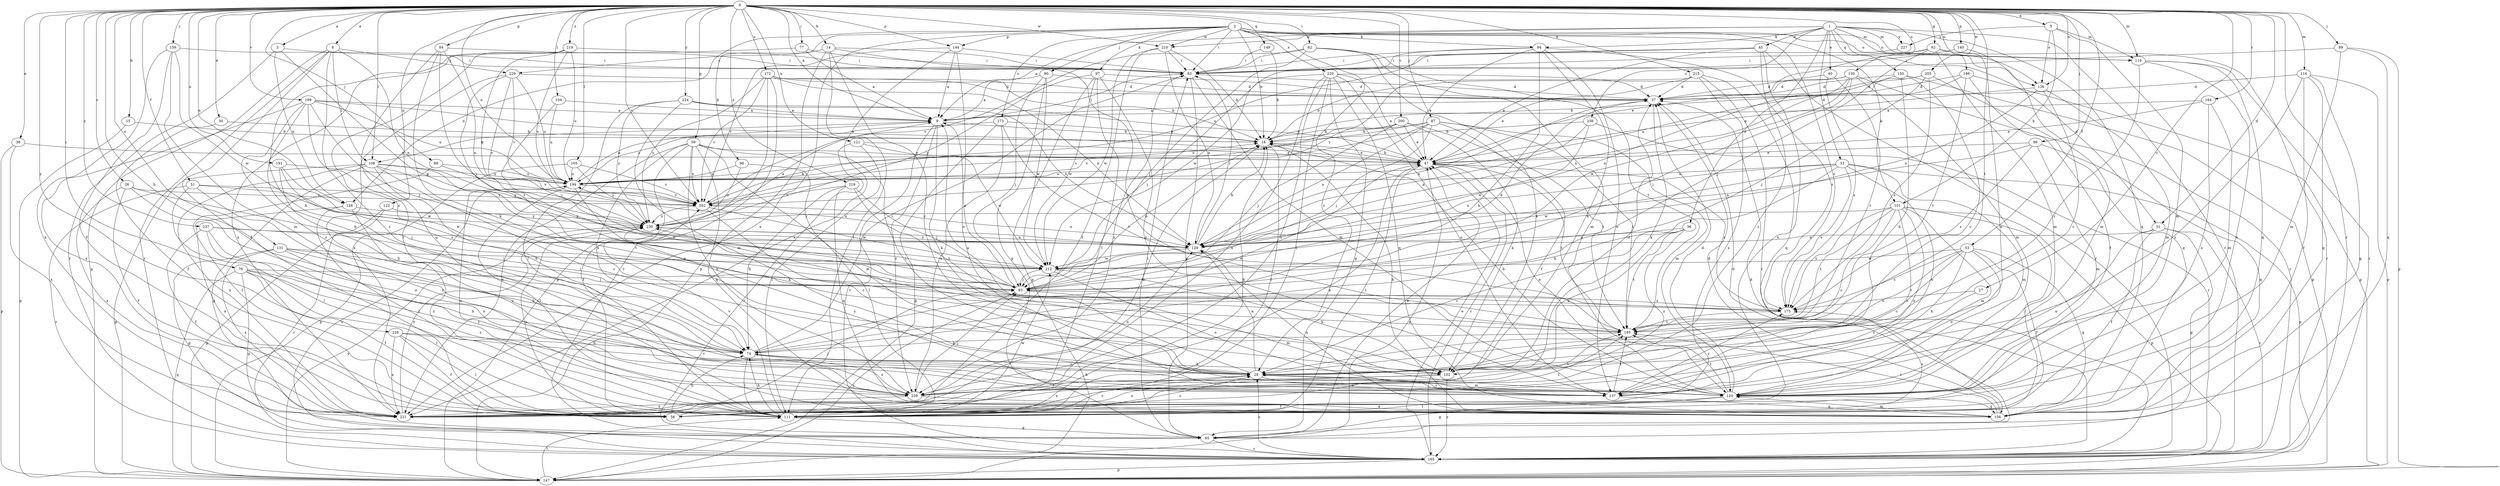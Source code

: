 strict digraph  {
0;
1;
2;
3;
5;
8;
9;
14;
15;
18;
26;
27;
28;
30;
31;
33;
36;
37;
38;
40;
45;
47;
51;
53;
56;
59;
62;
64;
65;
74;
76;
77;
82;
83;
86;
87;
88;
89;
90;
93;
94;
97;
98;
101;
102;
104;
105;
108;
111;
116;
119;
120;
121;
122;
128;
129;
130;
131;
136;
137;
140;
144;
147;
149;
150;
156;
159;
164;
165;
172;
173;
175;
185;
186;
191;
194;
199;
200;
202;
205;
210;
212;
215;
216;
219;
220;
221;
224;
226;
227;
229;
230;
237;
238;
239;
0 -> 3  [label=a];
0 -> 5  [label=a];
0 -> 8  [label=a];
0 -> 9  [label=a];
0 -> 14  [label=b];
0 -> 15  [label=b];
0 -> 26  [label=c];
0 -> 27  [label=c];
0 -> 30  [label=d];
0 -> 31  [label=d];
0 -> 38  [label=e];
0 -> 51  [label=f];
0 -> 53  [label=f];
0 -> 59  [label=g];
0 -> 62  [label=g];
0 -> 64  [label=g];
0 -> 74  [label=h];
0 -> 76  [label=i];
0 -> 77  [label=i];
0 -> 82  [label=i];
0 -> 86  [label=j];
0 -> 87  [label=j];
0 -> 88  [label=j];
0 -> 89  [label=j];
0 -> 104  [label=l];
0 -> 105  [label=l];
0 -> 108  [label=l];
0 -> 116  [label=m];
0 -> 119  [label=m];
0 -> 121  [label=n];
0 -> 122  [label=n];
0 -> 128  [label=n];
0 -> 130  [label=o];
0 -> 131  [label=o];
0 -> 136  [label=o];
0 -> 140  [label=p];
0 -> 144  [label=p];
0 -> 149  [label=q];
0 -> 159  [label=r];
0 -> 164  [label=r];
0 -> 165  [label=r];
0 -> 172  [label=s];
0 -> 185  [label=t];
0 -> 186  [label=u];
0 -> 191  [label=u];
0 -> 194  [label=u];
0 -> 199  [label=v];
0 -> 200  [label=v];
0 -> 202  [label=v];
0 -> 205  [label=w];
0 -> 210  [label=w];
0 -> 215  [label=x];
0 -> 216  [label=x];
0 -> 219  [label=x];
0 -> 224  [label=y];
0 -> 226  [label=y];
0 -> 237  [label=z];
1 -> 9  [label=a];
1 -> 31  [label=d];
1 -> 33  [label=d];
1 -> 36  [label=d];
1 -> 40  [label=e];
1 -> 45  [label=e];
1 -> 94  [label=k];
1 -> 119  [label=m];
1 -> 136  [label=o];
1 -> 150  [label=q];
1 -> 156  [label=q];
1 -> 165  [label=r];
1 -> 210  [label=w];
1 -> 227  [label=y];
1 -> 238  [label=z];
2 -> 18  [label=b];
2 -> 28  [label=c];
2 -> 83  [label=i];
2 -> 90  [label=j];
2 -> 94  [label=k];
2 -> 97  [label=k];
2 -> 98  [label=k];
2 -> 101  [label=k];
2 -> 119  [label=m];
2 -> 128  [label=n];
2 -> 136  [label=o];
2 -> 144  [label=p];
2 -> 173  [label=s];
2 -> 175  [label=s];
2 -> 210  [label=w];
2 -> 220  [label=x];
2 -> 221  [label=x];
3 -> 83  [label=i];
3 -> 93  [label=j];
3 -> 128  [label=n];
3 -> 165  [label=r];
5 -> 101  [label=k];
5 -> 119  [label=m];
5 -> 120  [label=m];
5 -> 136  [label=o];
5 -> 227  [label=y];
8 -> 56  [label=f];
8 -> 108  [label=l];
8 -> 129  [label=n];
8 -> 147  [label=p];
8 -> 165  [label=r];
8 -> 229  [label=y];
8 -> 239  [label=z];
9 -> 18  [label=b];
9 -> 83  [label=i];
9 -> 102  [label=k];
9 -> 108  [label=l];
9 -> 165  [label=r];
9 -> 239  [label=z];
14 -> 28  [label=c];
14 -> 83  [label=i];
14 -> 111  [label=l];
14 -> 147  [label=p];
14 -> 185  [label=t];
14 -> 229  [label=y];
15 -> 18  [label=b];
15 -> 147  [label=p];
18 -> 47  [label=e];
18 -> 111  [label=l];
26 -> 56  [label=f];
26 -> 93  [label=j];
26 -> 137  [label=o];
26 -> 202  [label=v];
26 -> 221  [label=x];
27 -> 28  [label=c];
27 -> 175  [label=s];
28 -> 9  [label=a];
28 -> 120  [label=m];
28 -> 129  [label=n];
28 -> 137  [label=o];
28 -> 221  [label=x];
30 -> 18  [label=b];
30 -> 56  [label=f];
31 -> 56  [label=f];
31 -> 65  [label=g];
31 -> 129  [label=n];
31 -> 137  [label=o];
31 -> 165  [label=r];
33 -> 74  [label=h];
33 -> 120  [label=m];
33 -> 129  [label=n];
33 -> 137  [label=o];
33 -> 147  [label=p];
33 -> 175  [label=s];
33 -> 194  [label=u];
33 -> 212  [label=w];
36 -> 28  [label=c];
36 -> 102  [label=k];
36 -> 129  [label=n];
36 -> 185  [label=t];
36 -> 239  [label=z];
37 -> 9  [label=a];
37 -> 102  [label=k];
37 -> 129  [label=n];
38 -> 47  [label=e];
38 -> 147  [label=p];
38 -> 221  [label=x];
40 -> 37  [label=d];
40 -> 175  [label=s];
40 -> 185  [label=t];
45 -> 47  [label=e];
45 -> 83  [label=i];
45 -> 165  [label=r];
45 -> 194  [label=u];
45 -> 221  [label=x];
45 -> 239  [label=z];
47 -> 18  [label=b];
47 -> 111  [label=l];
47 -> 165  [label=r];
47 -> 175  [label=s];
47 -> 185  [label=t];
47 -> 194  [label=u];
51 -> 111  [label=l];
51 -> 165  [label=r];
51 -> 202  [label=v];
51 -> 212  [label=w];
51 -> 239  [label=z];
53 -> 28  [label=c];
53 -> 56  [label=f];
53 -> 102  [label=k];
53 -> 137  [label=o];
53 -> 156  [label=q];
53 -> 175  [label=s];
53 -> 185  [label=t];
53 -> 212  [label=w];
56 -> 28  [label=c];
56 -> 47  [label=e];
56 -> 74  [label=h];
56 -> 93  [label=j];
56 -> 185  [label=t];
56 -> 230  [label=y];
59 -> 28  [label=c];
59 -> 47  [label=e];
59 -> 56  [label=f];
59 -> 74  [label=h];
59 -> 120  [label=m];
59 -> 156  [label=q];
59 -> 202  [label=v];
59 -> 221  [label=x];
59 -> 239  [label=z];
62 -> 47  [label=e];
62 -> 83  [label=i];
62 -> 93  [label=j];
62 -> 120  [label=m];
62 -> 137  [label=o];
62 -> 165  [label=r];
64 -> 83  [label=i];
64 -> 93  [label=j];
64 -> 102  [label=k];
64 -> 129  [label=n];
64 -> 156  [label=q];
65 -> 37  [label=d];
65 -> 47  [label=e];
65 -> 83  [label=i];
65 -> 165  [label=r];
74 -> 28  [label=c];
74 -> 47  [label=e];
74 -> 83  [label=i];
74 -> 102  [label=k];
74 -> 111  [label=l];
74 -> 239  [label=z];
76 -> 56  [label=f];
76 -> 65  [label=g];
76 -> 74  [label=h];
76 -> 93  [label=j];
76 -> 111  [label=l];
76 -> 147  [label=p];
76 -> 239  [label=z];
77 -> 9  [label=a];
77 -> 74  [label=h];
77 -> 83  [label=i];
82 -> 83  [label=i];
82 -> 93  [label=j];
82 -> 102  [label=k];
82 -> 120  [label=m];
82 -> 185  [label=t];
82 -> 202  [label=v];
83 -> 37  [label=d];
83 -> 65  [label=g];
83 -> 120  [label=m];
83 -> 239  [label=z];
86 -> 47  [label=e];
86 -> 120  [label=m];
86 -> 129  [label=n];
86 -> 156  [label=q];
86 -> 175  [label=s];
87 -> 18  [label=b];
87 -> 56  [label=f];
87 -> 93  [label=j];
87 -> 120  [label=m];
87 -> 129  [label=n];
87 -> 185  [label=t];
87 -> 194  [label=u];
87 -> 202  [label=v];
88 -> 56  [label=f];
88 -> 194  [label=u];
88 -> 202  [label=v];
89 -> 83  [label=i];
89 -> 120  [label=m];
89 -> 147  [label=p];
89 -> 156  [label=q];
90 -> 9  [label=a];
90 -> 37  [label=d];
90 -> 65  [label=g];
90 -> 93  [label=j];
90 -> 212  [label=w];
93 -> 9  [label=a];
93 -> 18  [label=b];
93 -> 37  [label=d];
93 -> 120  [label=m];
93 -> 175  [label=s];
94 -> 47  [label=e];
94 -> 74  [label=h];
94 -> 83  [label=i];
94 -> 102  [label=k];
94 -> 137  [label=o];
94 -> 175  [label=s];
94 -> 212  [label=w];
97 -> 37  [label=d];
97 -> 111  [label=l];
97 -> 137  [label=o];
97 -> 147  [label=p];
97 -> 212  [label=w];
97 -> 230  [label=y];
98 -> 111  [label=l];
98 -> 194  [label=u];
98 -> 230  [label=y];
101 -> 28  [label=c];
101 -> 111  [label=l];
101 -> 120  [label=m];
101 -> 137  [label=o];
101 -> 147  [label=p];
101 -> 175  [label=s];
101 -> 185  [label=t];
101 -> 230  [label=y];
101 -> 239  [label=z];
102 -> 37  [label=d];
102 -> 165  [label=r];
102 -> 221  [label=x];
102 -> 239  [label=z];
104 -> 9  [label=a];
104 -> 93  [label=j];
104 -> 194  [label=u];
105 -> 147  [label=p];
105 -> 194  [label=u];
105 -> 202  [label=v];
105 -> 230  [label=y];
108 -> 28  [label=c];
108 -> 65  [label=g];
108 -> 74  [label=h];
108 -> 147  [label=p];
108 -> 185  [label=t];
108 -> 194  [label=u];
108 -> 221  [label=x];
108 -> 230  [label=y];
111 -> 18  [label=b];
111 -> 28  [label=c];
111 -> 65  [label=g];
111 -> 74  [label=h];
111 -> 175  [label=s];
111 -> 194  [label=u];
111 -> 202  [label=v];
111 -> 212  [label=w];
116 -> 37  [label=d];
116 -> 56  [label=f];
116 -> 65  [label=g];
116 -> 147  [label=p];
116 -> 156  [label=q];
116 -> 239  [label=z];
119 -> 28  [label=c];
119 -> 156  [label=q];
119 -> 165  [label=r];
119 -> 221  [label=x];
120 -> 18  [label=b];
120 -> 28  [label=c];
120 -> 37  [label=d];
120 -> 47  [label=e];
120 -> 56  [label=f];
120 -> 65  [label=g];
120 -> 74  [label=h];
120 -> 111  [label=l];
120 -> 156  [label=q];
120 -> 185  [label=t];
121 -> 47  [label=e];
121 -> 111  [label=l];
121 -> 165  [label=r];
121 -> 212  [label=w];
122 -> 147  [label=p];
122 -> 165  [label=r];
122 -> 230  [label=y];
128 -> 111  [label=l];
128 -> 221  [label=x];
128 -> 230  [label=y];
128 -> 239  [label=z];
129 -> 18  [label=b];
129 -> 83  [label=i];
129 -> 194  [label=u];
129 -> 212  [label=w];
129 -> 230  [label=y];
130 -> 18  [label=b];
130 -> 37  [label=d];
130 -> 93  [label=j];
130 -> 120  [label=m];
130 -> 129  [label=n];
130 -> 165  [label=r];
130 -> 212  [label=w];
131 -> 65  [label=g];
131 -> 74  [label=h];
131 -> 93  [label=j];
131 -> 212  [label=w];
131 -> 221  [label=x];
131 -> 239  [label=z];
136 -> 28  [label=c];
136 -> 47  [label=e];
136 -> 120  [label=m];
136 -> 129  [label=n];
137 -> 156  [label=q];
137 -> 175  [label=s];
137 -> 185  [label=t];
137 -> 230  [label=y];
140 -> 83  [label=i];
140 -> 120  [label=m];
144 -> 9  [label=a];
144 -> 83  [label=i];
144 -> 137  [label=o];
144 -> 202  [label=v];
144 -> 221  [label=x];
147 -> 47  [label=e];
147 -> 93  [label=j];
147 -> 111  [label=l];
147 -> 230  [label=y];
149 -> 18  [label=b];
149 -> 83  [label=i];
150 -> 28  [label=c];
150 -> 37  [label=d];
150 -> 102  [label=k];
150 -> 129  [label=n];
150 -> 147  [label=p];
156 -> 18  [label=b];
156 -> 37  [label=d];
156 -> 120  [label=m];
156 -> 129  [label=n];
156 -> 185  [label=t];
159 -> 56  [label=f];
159 -> 83  [label=i];
159 -> 120  [label=m];
159 -> 212  [label=w];
159 -> 221  [label=x];
164 -> 9  [label=a];
164 -> 47  [label=e];
164 -> 120  [label=m];
164 -> 137  [label=o];
165 -> 28  [label=c];
165 -> 37  [label=d];
165 -> 47  [label=e];
165 -> 147  [label=p];
165 -> 194  [label=u];
172 -> 18  [label=b];
172 -> 37  [label=d];
172 -> 129  [label=n];
172 -> 147  [label=p];
172 -> 165  [label=r];
172 -> 202  [label=v];
172 -> 230  [label=y];
173 -> 18  [label=b];
173 -> 147  [label=p];
173 -> 185  [label=t];
173 -> 194  [label=u];
173 -> 239  [label=z];
175 -> 185  [label=t];
185 -> 74  [label=h];
185 -> 230  [label=y];
186 -> 37  [label=d];
186 -> 56  [label=f];
186 -> 147  [label=p];
186 -> 185  [label=t];
186 -> 194  [label=u];
191 -> 74  [label=h];
191 -> 175  [label=s];
191 -> 194  [label=u];
191 -> 212  [label=w];
194 -> 9  [label=a];
194 -> 102  [label=k];
194 -> 111  [label=l];
194 -> 202  [label=v];
199 -> 9  [label=a];
199 -> 28  [label=c];
199 -> 47  [label=e];
199 -> 74  [label=h];
199 -> 93  [label=j];
199 -> 175  [label=s];
199 -> 194  [label=u];
199 -> 221  [label=x];
200 -> 18  [label=b];
200 -> 47  [label=e];
200 -> 93  [label=j];
200 -> 102  [label=k];
200 -> 185  [label=t];
200 -> 202  [label=v];
202 -> 18  [label=b];
202 -> 28  [label=c];
202 -> 129  [label=n];
202 -> 212  [label=w];
202 -> 230  [label=y];
205 -> 18  [label=b];
205 -> 37  [label=d];
205 -> 93  [label=j];
205 -> 156  [label=q];
205 -> 175  [label=s];
210 -> 18  [label=b];
210 -> 56  [label=f];
210 -> 83  [label=i];
210 -> 129  [label=n];
210 -> 212  [label=w];
212 -> 93  [label=j];
212 -> 102  [label=k];
212 -> 137  [label=o];
215 -> 37  [label=d];
215 -> 47  [label=e];
215 -> 156  [label=q];
215 -> 165  [label=r];
215 -> 202  [label=v];
215 -> 221  [label=x];
216 -> 74  [label=h];
216 -> 93  [label=j];
216 -> 156  [label=q];
216 -> 185  [label=t];
216 -> 202  [label=v];
219 -> 83  [label=i];
219 -> 111  [label=l];
219 -> 194  [label=u];
219 -> 202  [label=v];
219 -> 221  [label=x];
219 -> 230  [label=y];
220 -> 37  [label=d];
220 -> 47  [label=e];
220 -> 65  [label=g];
220 -> 93  [label=j];
220 -> 111  [label=l];
220 -> 137  [label=o];
220 -> 156  [label=q];
220 -> 221  [label=x];
220 -> 239  [label=z];
221 -> 18  [label=b];
221 -> 230  [label=y];
224 -> 9  [label=a];
224 -> 47  [label=e];
224 -> 111  [label=l];
224 -> 120  [label=m];
224 -> 129  [label=n];
224 -> 230  [label=y];
226 -> 28  [label=c];
226 -> 56  [label=f];
226 -> 74  [label=h];
226 -> 111  [label=l];
226 -> 221  [label=x];
227 -> 83  [label=i];
229 -> 37  [label=d];
229 -> 175  [label=s];
229 -> 194  [label=u];
229 -> 202  [label=v];
229 -> 221  [label=x];
229 -> 230  [label=y];
230 -> 9  [label=a];
230 -> 129  [label=n];
237 -> 56  [label=f];
237 -> 93  [label=j];
237 -> 129  [label=n];
237 -> 137  [label=o];
237 -> 239  [label=z];
238 -> 18  [label=b];
238 -> 129  [label=n];
238 -> 165  [label=r];
238 -> 212  [label=w];
239 -> 93  [label=j];
239 -> 129  [label=n];
239 -> 156  [label=q];
239 -> 185  [label=t];
239 -> 221  [label=x];
}
